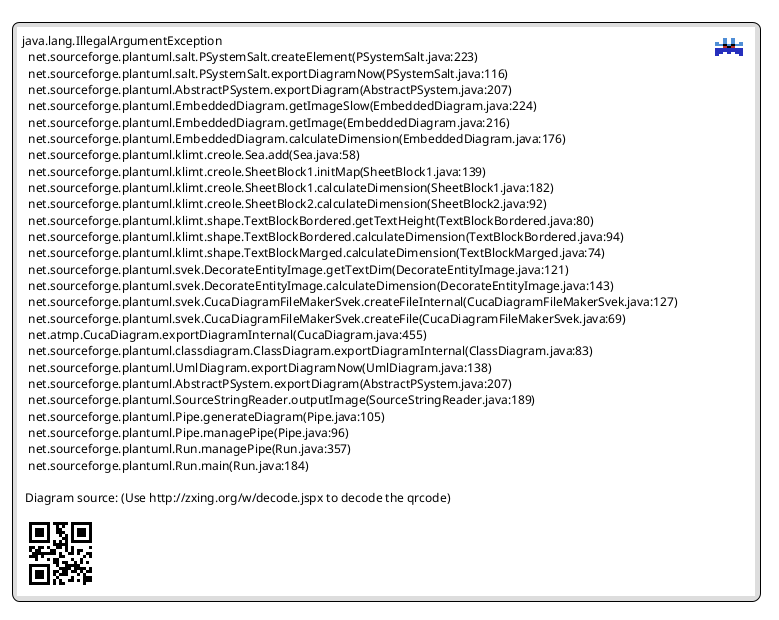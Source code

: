 @startuml
!definelong ConfigurationDialogView
{
    {
        {T+
          + <u>DataItem options root
          ++ <u>Applications
          +++ <u>Application #1
          ++++ <u>Elements
          +++++ <u>Element #1
          ++++++ option #1
          ++++++ <u>option group #1
          +++++++ sub option group #1
          ++++++++ sub/sub option #1
          ++++++++ <b>sub/sub option #2
          ++++++ option #2
          ++ Print
          +++ Formats
          ++++ A4
          ++++ A3
          ++ Proxy
          +++ Host
          +++ Port
          ++ Events
          +++ onBeforeStart
          +++ **onAfterLogout**



        } | .  | {
            {

               <b>Option-Name: | Applications > Application #1 > ...  >sub/sub option #2
               <b>Last-Change: | 2016-07-29 09:01
               <b>User:        | Administrator
               -- | --

            }
             {+
             Example editor text for the selected option.
             .
             .
             .
             .
             .
             .
             .
             .
             .
             .
             .
             .
            }
        }
        ---
      {   [<&circle-x> Cancel] | [<&circle-check> Save ]}
    }
}
!enddefinelong

!ifdef display
!else
    legend
    {{
    salt
       ConfigurationDialogView
    }}
    end legend
!endif
@enduml